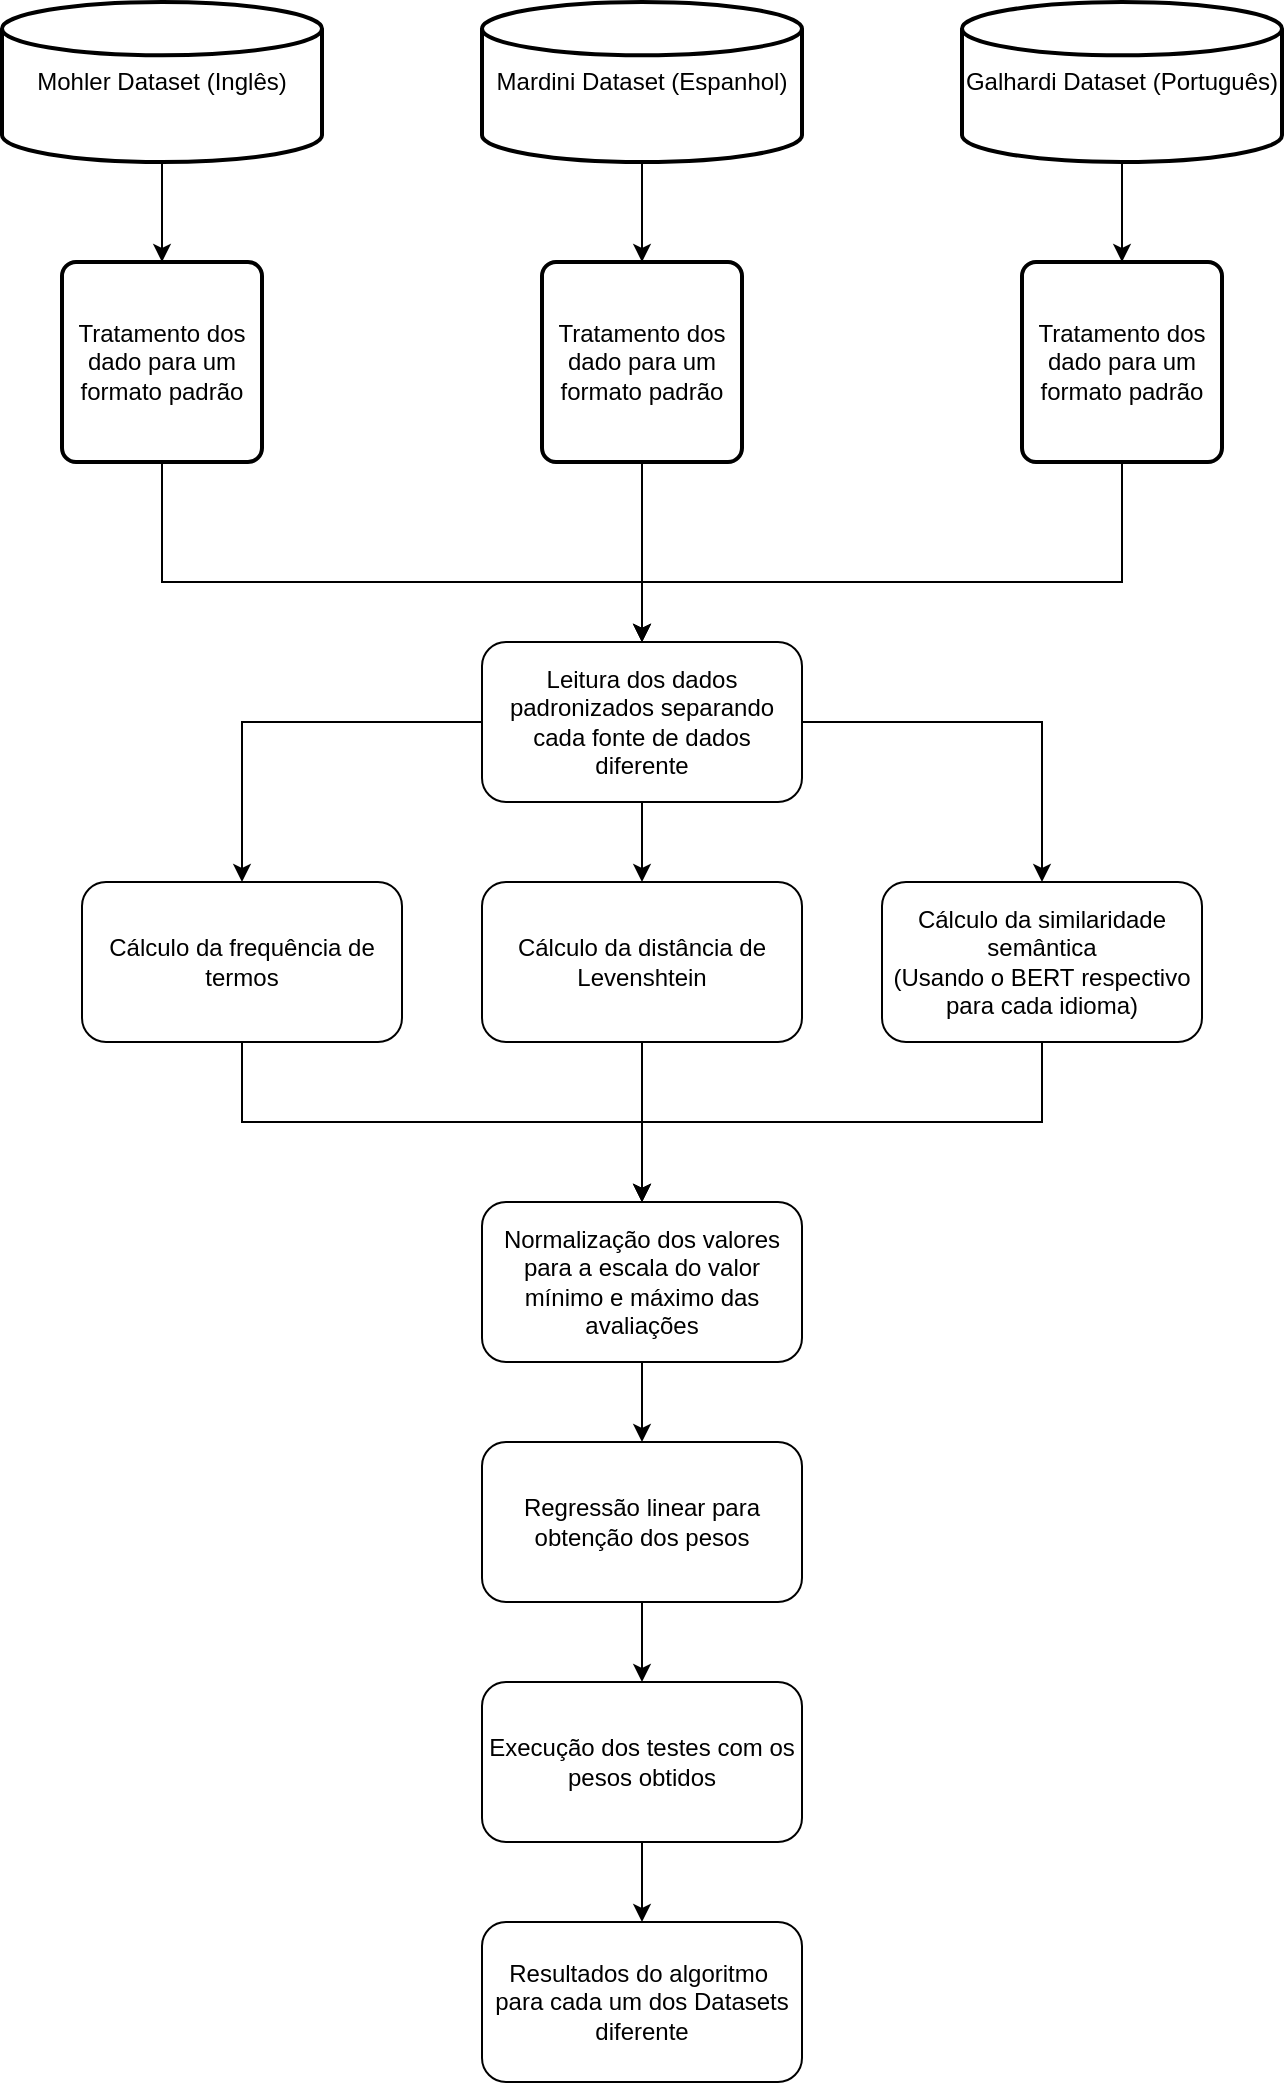 <mxfile version="24.4.8" type="github">
  <diagram id="C5RBs43oDa-KdzZeNtuy" name="diagrama">
    <mxGraphModel dx="769" dy="423" grid="1" gridSize="10" guides="1" tooltips="1" connect="1" arrows="1" fold="1" page="1" pageScale="1" pageWidth="827" pageHeight="1169" math="0" shadow="0">
      <root>
        <mxCell id="WIyWlLk6GJQsqaUBKTNV-0" />
        <mxCell id="WIyWlLk6GJQsqaUBKTNV-1" parent="WIyWlLk6GJQsqaUBKTNV-0" />
        <mxCell id="4APfDiIKkPMKTrTYYOMZ-6" style="edgeStyle=orthogonalEdgeStyle;rounded=0;orthogonalLoop=1;jettySize=auto;html=1;entryX=0.5;entryY=0;entryDx=0;entryDy=0;" edge="1" parent="WIyWlLk6GJQsqaUBKTNV-1" source="4APfDiIKkPMKTrTYYOMZ-0" target="4APfDiIKkPMKTrTYYOMZ-3">
          <mxGeometry relative="1" as="geometry" />
        </mxCell>
        <mxCell id="4APfDiIKkPMKTrTYYOMZ-0" value="Mohler Dataset (Inglês)" style="strokeWidth=2;html=1;shape=mxgraph.flowchart.database;whiteSpace=wrap;" vertex="1" parent="WIyWlLk6GJQsqaUBKTNV-1">
          <mxGeometry x="80" y="280" width="160" height="80" as="geometry" />
        </mxCell>
        <mxCell id="4APfDiIKkPMKTrTYYOMZ-7" style="edgeStyle=orthogonalEdgeStyle;rounded=0;orthogonalLoop=1;jettySize=auto;html=1;entryX=0.5;entryY=0;entryDx=0;entryDy=0;" edge="1" parent="WIyWlLk6GJQsqaUBKTNV-1" source="4APfDiIKkPMKTrTYYOMZ-1" target="4APfDiIKkPMKTrTYYOMZ-4">
          <mxGeometry relative="1" as="geometry" />
        </mxCell>
        <mxCell id="4APfDiIKkPMKTrTYYOMZ-1" value="Mardini Dataset (Espanhol)" style="strokeWidth=2;html=1;shape=mxgraph.flowchart.database;whiteSpace=wrap;" vertex="1" parent="WIyWlLk6GJQsqaUBKTNV-1">
          <mxGeometry x="320" y="280" width="160" height="80" as="geometry" />
        </mxCell>
        <mxCell id="4APfDiIKkPMKTrTYYOMZ-8" style="edgeStyle=orthogonalEdgeStyle;rounded=0;orthogonalLoop=1;jettySize=auto;html=1;entryX=0.5;entryY=0;entryDx=0;entryDy=0;" edge="1" parent="WIyWlLk6GJQsqaUBKTNV-1" source="4APfDiIKkPMKTrTYYOMZ-2" target="4APfDiIKkPMKTrTYYOMZ-5">
          <mxGeometry relative="1" as="geometry" />
        </mxCell>
        <mxCell id="4APfDiIKkPMKTrTYYOMZ-2" value="Galhardi Dataset (Português)" style="strokeWidth=2;html=1;shape=mxgraph.flowchart.database;whiteSpace=wrap;" vertex="1" parent="WIyWlLk6GJQsqaUBKTNV-1">
          <mxGeometry x="560" y="280" width="160" height="80" as="geometry" />
        </mxCell>
        <mxCell id="4APfDiIKkPMKTrTYYOMZ-10" style="edgeStyle=orthogonalEdgeStyle;rounded=0;orthogonalLoop=1;jettySize=auto;html=1;entryX=0.5;entryY=0;entryDx=0;entryDy=0;" edge="1" parent="WIyWlLk6GJQsqaUBKTNV-1" source="4APfDiIKkPMKTrTYYOMZ-3">
          <mxGeometry relative="1" as="geometry">
            <mxPoint x="400" y="600" as="targetPoint" />
            <Array as="points">
              <mxPoint x="160" y="570" />
              <mxPoint x="400" y="570" />
            </Array>
          </mxGeometry>
        </mxCell>
        <mxCell id="4APfDiIKkPMKTrTYYOMZ-3" value="Tratamento dos dado para um formato padrão" style="rounded=1;whiteSpace=wrap;html=1;absoluteArcSize=1;arcSize=14;strokeWidth=2;" vertex="1" parent="WIyWlLk6GJQsqaUBKTNV-1">
          <mxGeometry x="110" y="410" width="100" height="100" as="geometry" />
        </mxCell>
        <mxCell id="4APfDiIKkPMKTrTYYOMZ-11" style="edgeStyle=orthogonalEdgeStyle;rounded=0;orthogonalLoop=1;jettySize=auto;html=1;entryX=0.5;entryY=0;entryDx=0;entryDy=0;" edge="1" parent="WIyWlLk6GJQsqaUBKTNV-1" source="4APfDiIKkPMKTrTYYOMZ-4">
          <mxGeometry relative="1" as="geometry">
            <mxPoint x="400" y="600" as="targetPoint" />
          </mxGeometry>
        </mxCell>
        <mxCell id="4APfDiIKkPMKTrTYYOMZ-4" value="Tratamento dos dado para um formato padrão" style="rounded=1;whiteSpace=wrap;html=1;absoluteArcSize=1;arcSize=14;strokeWidth=2;" vertex="1" parent="WIyWlLk6GJQsqaUBKTNV-1">
          <mxGeometry x="350" y="410" width="100" height="100" as="geometry" />
        </mxCell>
        <mxCell id="4APfDiIKkPMKTrTYYOMZ-12" style="edgeStyle=orthogonalEdgeStyle;rounded=0;orthogonalLoop=1;jettySize=auto;html=1;entryX=0.5;entryY=0;entryDx=0;entryDy=0;" edge="1" parent="WIyWlLk6GJQsqaUBKTNV-1" source="4APfDiIKkPMKTrTYYOMZ-5">
          <mxGeometry relative="1" as="geometry">
            <mxPoint x="400" y="600" as="targetPoint" />
            <Array as="points">
              <mxPoint x="640" y="570" />
              <mxPoint x="400" y="570" />
            </Array>
          </mxGeometry>
        </mxCell>
        <mxCell id="4APfDiIKkPMKTrTYYOMZ-5" value="Tratamento dos dado para um formato padrão" style="rounded=1;whiteSpace=wrap;html=1;absoluteArcSize=1;arcSize=14;strokeWidth=2;" vertex="1" parent="WIyWlLk6GJQsqaUBKTNV-1">
          <mxGeometry x="590" y="410" width="100" height="100" as="geometry" />
        </mxCell>
        <mxCell id="4APfDiIKkPMKTrTYYOMZ-30" style="edgeStyle=orthogonalEdgeStyle;rounded=0;orthogonalLoop=1;jettySize=auto;html=1;entryX=0.5;entryY=0;entryDx=0;entryDy=0;" edge="1" parent="WIyWlLk6GJQsqaUBKTNV-1" source="4APfDiIKkPMKTrTYYOMZ-13" target="4APfDiIKkPMKTrTYYOMZ-21">
          <mxGeometry relative="1" as="geometry" />
        </mxCell>
        <mxCell id="4APfDiIKkPMKTrTYYOMZ-31" style="edgeStyle=orthogonalEdgeStyle;rounded=0;orthogonalLoop=1;jettySize=auto;html=1;entryX=0.5;entryY=0;entryDx=0;entryDy=0;" edge="1" parent="WIyWlLk6GJQsqaUBKTNV-1" source="4APfDiIKkPMKTrTYYOMZ-13" target="4APfDiIKkPMKTrTYYOMZ-20">
          <mxGeometry relative="1" as="geometry" />
        </mxCell>
        <mxCell id="4APfDiIKkPMKTrTYYOMZ-32" style="edgeStyle=orthogonalEdgeStyle;rounded=0;orthogonalLoop=1;jettySize=auto;html=1;entryX=0.5;entryY=0;entryDx=0;entryDy=0;" edge="1" parent="WIyWlLk6GJQsqaUBKTNV-1" source="4APfDiIKkPMKTrTYYOMZ-13" target="4APfDiIKkPMKTrTYYOMZ-22">
          <mxGeometry relative="1" as="geometry" />
        </mxCell>
        <mxCell id="4APfDiIKkPMKTrTYYOMZ-13" value="Leitura dos dados padronizados separando cada fonte de dados diferente" style="rounded=1;whiteSpace=wrap;html=1;" vertex="1" parent="WIyWlLk6GJQsqaUBKTNV-1">
          <mxGeometry x="320" y="600" width="160" height="80" as="geometry" />
        </mxCell>
        <mxCell id="4APfDiIKkPMKTrTYYOMZ-17" style="edgeStyle=orthogonalEdgeStyle;rounded=0;orthogonalLoop=1;jettySize=auto;html=1;entryX=0.5;entryY=0;entryDx=0;entryDy=0;" edge="1" parent="WIyWlLk6GJQsqaUBKTNV-1" source="4APfDiIKkPMKTrTYYOMZ-14" target="4APfDiIKkPMKTrTYYOMZ-16">
          <mxGeometry relative="1" as="geometry" />
        </mxCell>
        <mxCell id="4APfDiIKkPMKTrTYYOMZ-14" value="Regressão linear para obtenção dos pesos" style="rounded=1;whiteSpace=wrap;html=1;" vertex="1" parent="WIyWlLk6GJQsqaUBKTNV-1">
          <mxGeometry x="320" y="1000" width="160" height="80" as="geometry" />
        </mxCell>
        <mxCell id="4APfDiIKkPMKTrTYYOMZ-19" style="edgeStyle=orthogonalEdgeStyle;rounded=0;orthogonalLoop=1;jettySize=auto;html=1;entryX=0.5;entryY=0;entryDx=0;entryDy=0;" edge="1" parent="WIyWlLk6GJQsqaUBKTNV-1" source="4APfDiIKkPMKTrTYYOMZ-16" target="4APfDiIKkPMKTrTYYOMZ-18">
          <mxGeometry relative="1" as="geometry" />
        </mxCell>
        <mxCell id="4APfDiIKkPMKTrTYYOMZ-16" value="Execução dos testes com os pesos obtidos" style="rounded=1;whiteSpace=wrap;html=1;" vertex="1" parent="WIyWlLk6GJQsqaUBKTNV-1">
          <mxGeometry x="320" y="1120" width="160" height="80" as="geometry" />
        </mxCell>
        <mxCell id="4APfDiIKkPMKTrTYYOMZ-18" value="Resultados do algoritmo&amp;nbsp;&lt;div&gt;para cada um dos Datasets diferente&lt;/div&gt;" style="rounded=1;whiteSpace=wrap;html=1;" vertex="1" parent="WIyWlLk6GJQsqaUBKTNV-1">
          <mxGeometry x="320" y="1240" width="160" height="80" as="geometry" />
        </mxCell>
        <mxCell id="4APfDiIKkPMKTrTYYOMZ-27" style="edgeStyle=orthogonalEdgeStyle;rounded=0;orthogonalLoop=1;jettySize=auto;html=1;entryX=0.5;entryY=0;entryDx=0;entryDy=0;" edge="1" parent="WIyWlLk6GJQsqaUBKTNV-1" source="4APfDiIKkPMKTrTYYOMZ-20" target="4APfDiIKkPMKTrTYYOMZ-23">
          <mxGeometry relative="1" as="geometry">
            <Array as="points">
              <mxPoint x="200" y="840" />
              <mxPoint x="400" y="840" />
            </Array>
          </mxGeometry>
        </mxCell>
        <mxCell id="4APfDiIKkPMKTrTYYOMZ-20" value="Cálculo da frequência de termos" style="rounded=1;whiteSpace=wrap;html=1;" vertex="1" parent="WIyWlLk6GJQsqaUBKTNV-1">
          <mxGeometry x="120" y="720" width="160" height="80" as="geometry" />
        </mxCell>
        <mxCell id="4APfDiIKkPMKTrTYYOMZ-26" style="edgeStyle=orthogonalEdgeStyle;rounded=0;orthogonalLoop=1;jettySize=auto;html=1;entryX=0.5;entryY=0;entryDx=0;entryDy=0;" edge="1" parent="WIyWlLk6GJQsqaUBKTNV-1" source="4APfDiIKkPMKTrTYYOMZ-21" target="4APfDiIKkPMKTrTYYOMZ-23">
          <mxGeometry relative="1" as="geometry" />
        </mxCell>
        <mxCell id="4APfDiIKkPMKTrTYYOMZ-21" value="Cálculo da distância de Levenshtein" style="rounded=1;whiteSpace=wrap;html=1;" vertex="1" parent="WIyWlLk6GJQsqaUBKTNV-1">
          <mxGeometry x="320" y="720" width="160" height="80" as="geometry" />
        </mxCell>
        <mxCell id="4APfDiIKkPMKTrTYYOMZ-28" style="edgeStyle=orthogonalEdgeStyle;rounded=0;orthogonalLoop=1;jettySize=auto;html=1;entryX=0.5;entryY=0;entryDx=0;entryDy=0;" edge="1" parent="WIyWlLk6GJQsqaUBKTNV-1" source="4APfDiIKkPMKTrTYYOMZ-22" target="4APfDiIKkPMKTrTYYOMZ-23">
          <mxGeometry relative="1" as="geometry">
            <Array as="points">
              <mxPoint x="600" y="840" />
              <mxPoint x="400" y="840" />
            </Array>
          </mxGeometry>
        </mxCell>
        <mxCell id="4APfDiIKkPMKTrTYYOMZ-22" value="Cálculo da similaridade semântica&lt;div&gt;(Usando o BERT&amp;nbsp;&lt;span style=&quot;background-color: initial;&quot;&gt;respectivo para cada idioma)&lt;/span&gt;&lt;/div&gt;" style="rounded=1;whiteSpace=wrap;html=1;" vertex="1" parent="WIyWlLk6GJQsqaUBKTNV-1">
          <mxGeometry x="520" y="720" width="160" height="80" as="geometry" />
        </mxCell>
        <mxCell id="4APfDiIKkPMKTrTYYOMZ-29" style="edgeStyle=orthogonalEdgeStyle;rounded=0;orthogonalLoop=1;jettySize=auto;html=1;entryX=0.5;entryY=0;entryDx=0;entryDy=0;" edge="1" parent="WIyWlLk6GJQsqaUBKTNV-1" source="4APfDiIKkPMKTrTYYOMZ-23" target="4APfDiIKkPMKTrTYYOMZ-14">
          <mxGeometry relative="1" as="geometry" />
        </mxCell>
        <mxCell id="4APfDiIKkPMKTrTYYOMZ-23" value="Normalização dos valores para a escala do valor mínimo e máximo das avaliações" style="rounded=1;whiteSpace=wrap;html=1;" vertex="1" parent="WIyWlLk6GJQsqaUBKTNV-1">
          <mxGeometry x="320" y="880" width="160" height="80" as="geometry" />
        </mxCell>
      </root>
    </mxGraphModel>
  </diagram>
</mxfile>
